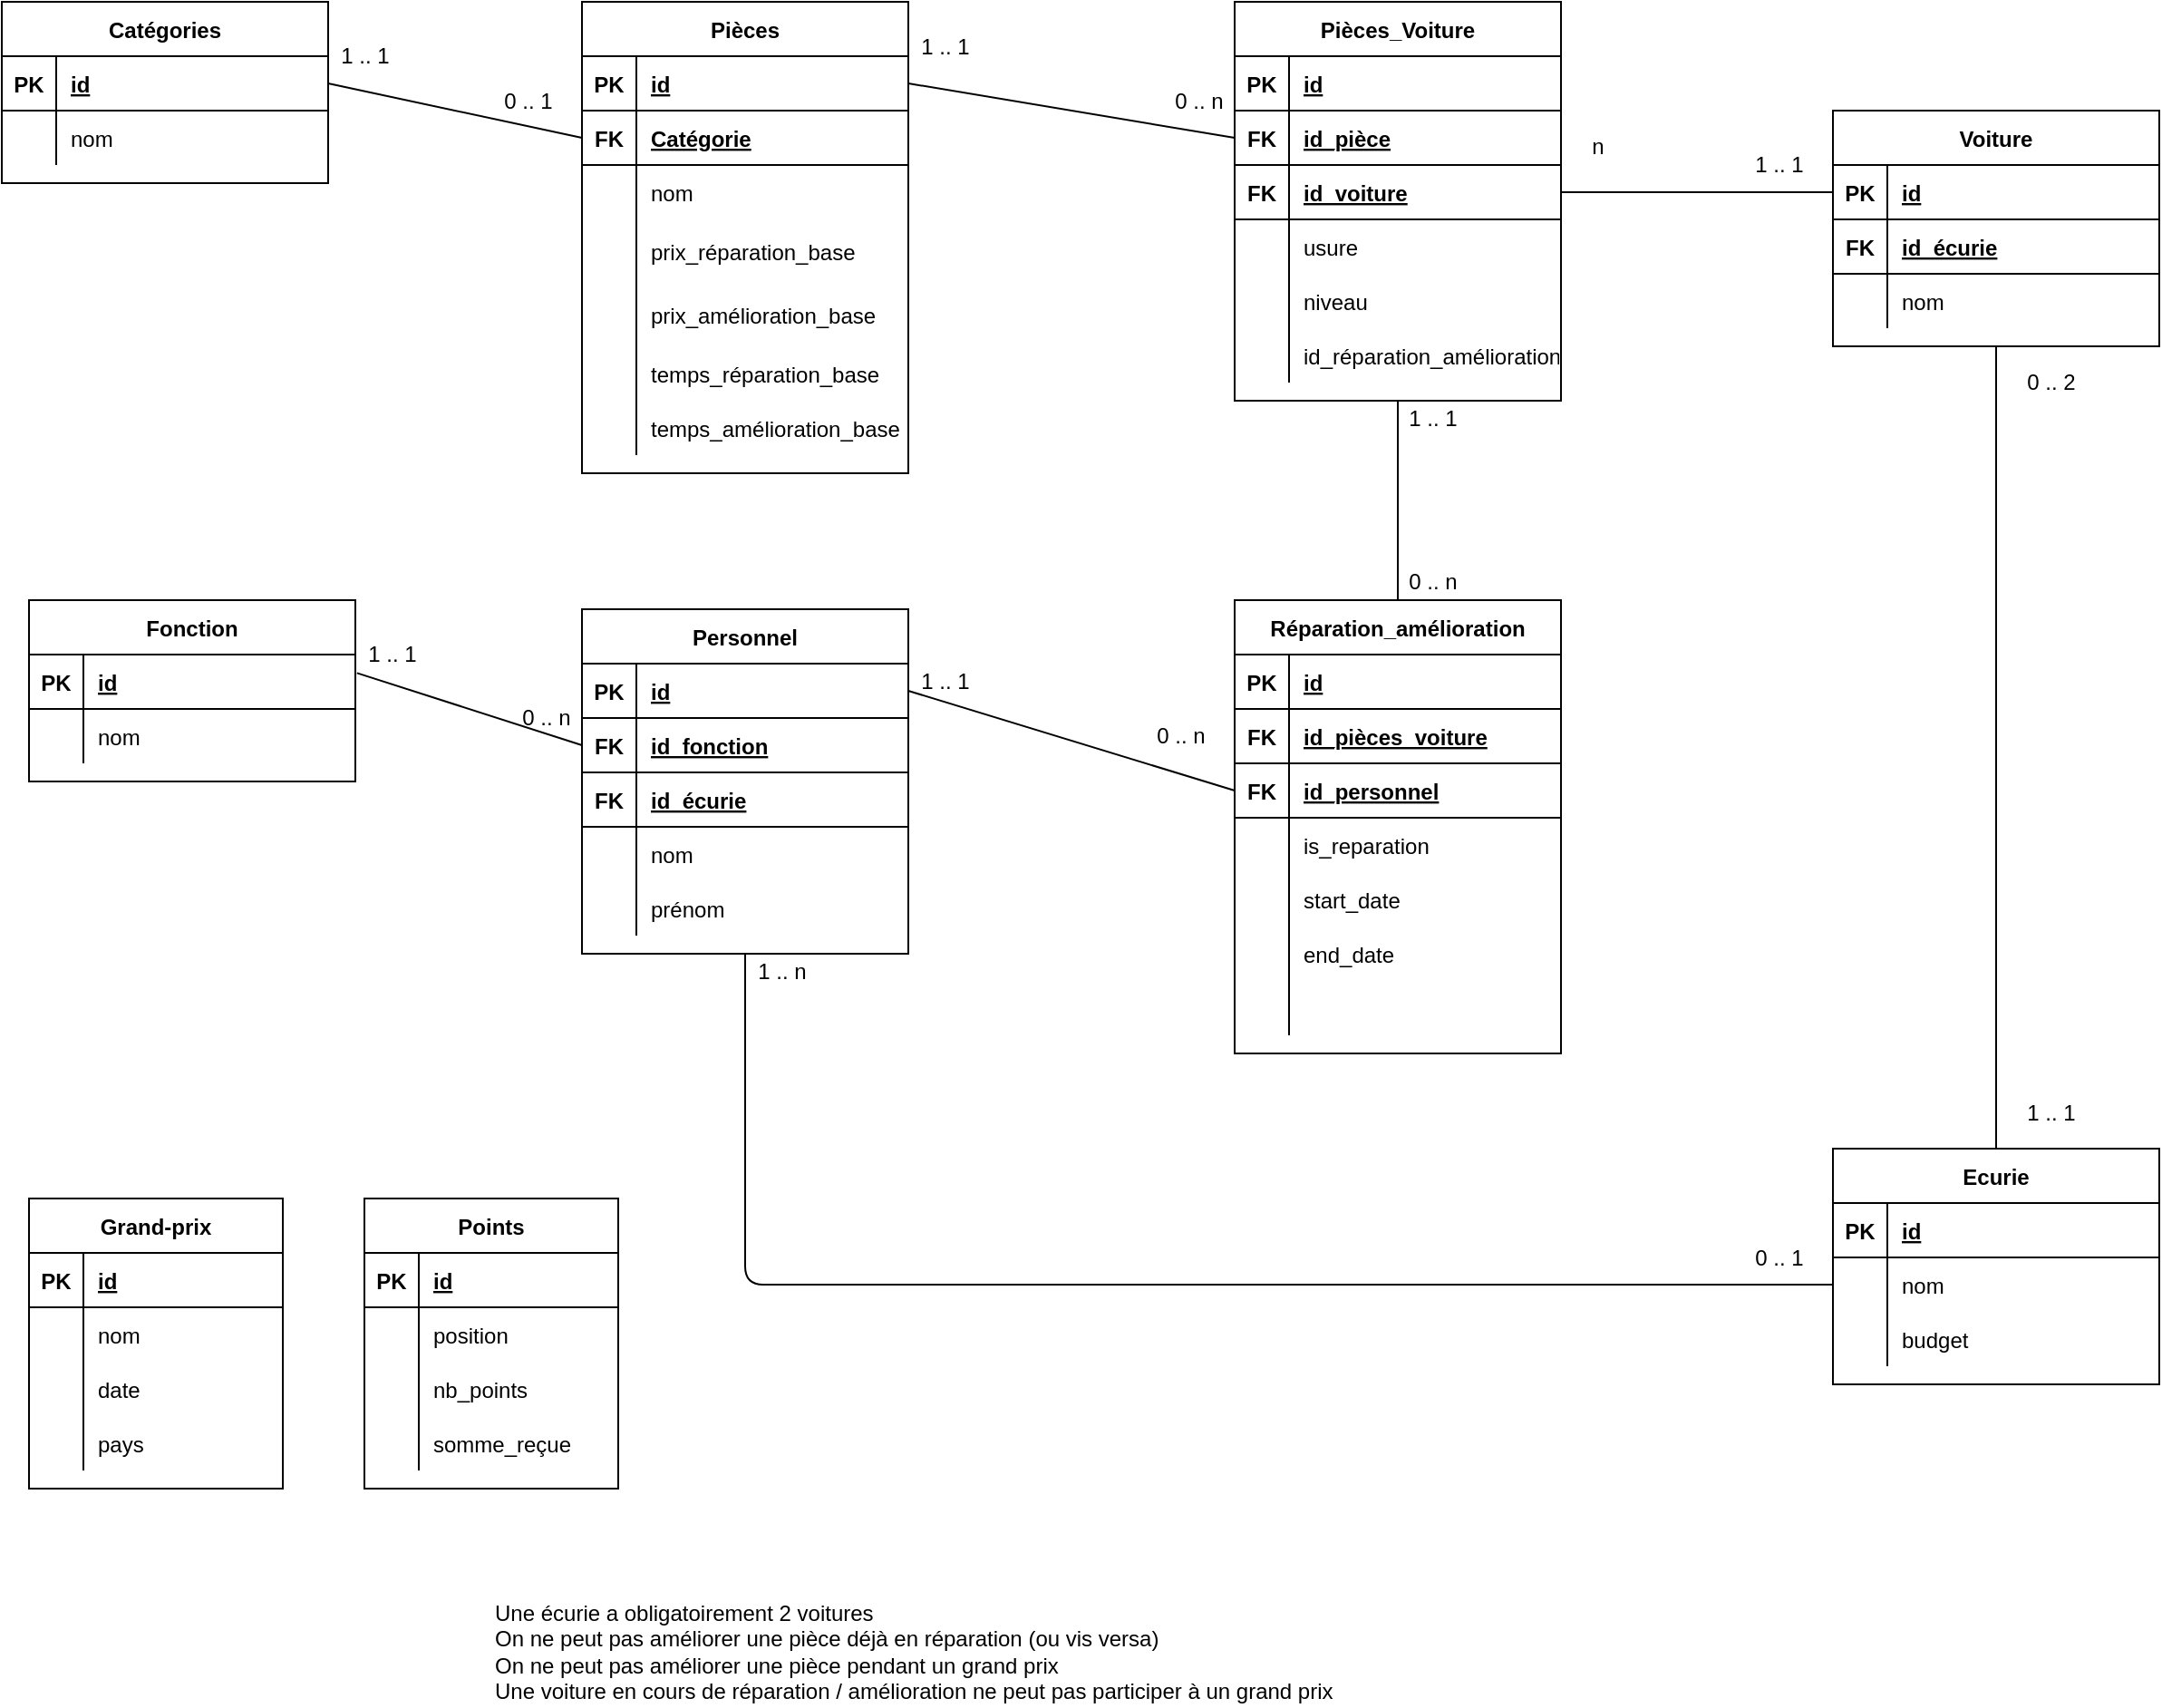 <mxfile version="14.4.4" type="device"><diagram id="1JEIe3_0Vh3TeFYQTjUu" name="Page-1"><mxGraphModel dx="1221" dy="622" grid="1" gridSize="10" guides="1" tooltips="1" connect="1" arrows="1" fold="1" page="1" pageScale="1" pageWidth="827" pageHeight="1169" math="0" shadow="0"><root><mxCell id="0"/><mxCell id="1" parent="0"/><mxCell id="j9h9sBACKTVIUE4pn9ZJ-1" value="Pièces" style="shape=table;startSize=30;container=1;collapsible=1;childLayout=tableLayout;fixedRows=1;rowLines=0;fontStyle=1;align=center;resizeLast=1;" vertex="1" parent="1"><mxGeometry x="340" y="90" width="180" height="260.0" as="geometry"/></mxCell><mxCell id="j9h9sBACKTVIUE4pn9ZJ-2" value="" style="shape=partialRectangle;collapsible=0;dropTarget=0;pointerEvents=0;fillColor=none;top=0;left=0;bottom=1;right=0;points=[[0,0.5],[1,0.5]];portConstraint=eastwest;" vertex="1" parent="j9h9sBACKTVIUE4pn9ZJ-1"><mxGeometry y="30" width="180" height="30" as="geometry"/></mxCell><mxCell id="j9h9sBACKTVIUE4pn9ZJ-3" value="PK" style="shape=partialRectangle;connectable=0;fillColor=none;top=0;left=0;bottom=0;right=0;fontStyle=1;overflow=hidden;" vertex="1" parent="j9h9sBACKTVIUE4pn9ZJ-2"><mxGeometry width="30" height="30" as="geometry"/></mxCell><mxCell id="j9h9sBACKTVIUE4pn9ZJ-4" value="id" style="shape=partialRectangle;connectable=0;fillColor=none;top=0;left=0;bottom=0;right=0;align=left;spacingLeft=6;fontStyle=5;overflow=hidden;" vertex="1" parent="j9h9sBACKTVIUE4pn9ZJ-2"><mxGeometry x="30" width="150" height="30" as="geometry"/></mxCell><mxCell id="j9h9sBACKTVIUE4pn9ZJ-27" style="shape=partialRectangle;collapsible=0;dropTarget=0;pointerEvents=0;fillColor=none;top=0;left=0;bottom=1;right=0;points=[[0,0.5],[1,0.5]];portConstraint=eastwest;" vertex="1" parent="j9h9sBACKTVIUE4pn9ZJ-1"><mxGeometry y="60" width="180" height="30" as="geometry"/></mxCell><mxCell id="j9h9sBACKTVIUE4pn9ZJ-28" value="FK" style="shape=partialRectangle;connectable=0;fillColor=none;top=0;left=0;bottom=0;right=0;fontStyle=1;overflow=hidden;" vertex="1" parent="j9h9sBACKTVIUE4pn9ZJ-27"><mxGeometry width="30" height="30" as="geometry"/></mxCell><mxCell id="j9h9sBACKTVIUE4pn9ZJ-29" value="Catégorie" style="shape=partialRectangle;connectable=0;fillColor=none;top=0;left=0;bottom=0;right=0;align=left;spacingLeft=6;fontStyle=5;overflow=hidden;" vertex="1" parent="j9h9sBACKTVIUE4pn9ZJ-27"><mxGeometry x="30" width="150" height="30" as="geometry"/></mxCell><mxCell id="j9h9sBACKTVIUE4pn9ZJ-5" value="" style="shape=partialRectangle;collapsible=0;dropTarget=0;pointerEvents=0;fillColor=none;top=0;left=0;bottom=0;right=0;points=[[0,0.5],[1,0.5]];portConstraint=eastwest;" vertex="1" parent="j9h9sBACKTVIUE4pn9ZJ-1"><mxGeometry y="90" width="180" height="30" as="geometry"/></mxCell><mxCell id="j9h9sBACKTVIUE4pn9ZJ-6" value="" style="shape=partialRectangle;connectable=0;fillColor=none;top=0;left=0;bottom=0;right=0;editable=1;overflow=hidden;" vertex="1" parent="j9h9sBACKTVIUE4pn9ZJ-5"><mxGeometry width="30" height="30" as="geometry"/></mxCell><mxCell id="j9h9sBACKTVIUE4pn9ZJ-7" value="nom" style="shape=partialRectangle;connectable=0;fillColor=none;top=0;left=0;bottom=0;right=0;align=left;spacingLeft=6;overflow=hidden;" vertex="1" parent="j9h9sBACKTVIUE4pn9ZJ-5"><mxGeometry x="30" width="150" height="30" as="geometry"/></mxCell><mxCell id="j9h9sBACKTVIUE4pn9ZJ-8" value="" style="shape=partialRectangle;collapsible=0;dropTarget=0;pointerEvents=0;fillColor=none;top=0;left=0;bottom=0;right=0;points=[[0,0.5],[1,0.5]];portConstraint=eastwest;" vertex="1" parent="j9h9sBACKTVIUE4pn9ZJ-1"><mxGeometry y="120" width="180" height="35" as="geometry"/></mxCell><mxCell id="j9h9sBACKTVIUE4pn9ZJ-9" value="" style="shape=partialRectangle;connectable=0;fillColor=none;top=0;left=0;bottom=0;right=0;editable=1;overflow=hidden;" vertex="1" parent="j9h9sBACKTVIUE4pn9ZJ-8"><mxGeometry width="30" height="35" as="geometry"/></mxCell><mxCell id="j9h9sBACKTVIUE4pn9ZJ-10" value="prix_réparation_base" style="shape=partialRectangle;connectable=0;fillColor=none;top=0;left=0;bottom=0;right=0;align=left;spacingLeft=6;overflow=hidden;" vertex="1" parent="j9h9sBACKTVIUE4pn9ZJ-8"><mxGeometry x="30" width="150" height="35" as="geometry"/></mxCell><mxCell id="j9h9sBACKTVIUE4pn9ZJ-11" value="" style="shape=partialRectangle;collapsible=0;dropTarget=0;pointerEvents=0;fillColor=none;top=0;left=0;bottom=0;right=0;points=[[0,0.5],[1,0.5]];portConstraint=eastwest;" vertex="1" parent="j9h9sBACKTVIUE4pn9ZJ-1"><mxGeometry y="155" width="180" height="35" as="geometry"/></mxCell><mxCell id="j9h9sBACKTVIUE4pn9ZJ-12" value="" style="shape=partialRectangle;connectable=0;fillColor=none;top=0;left=0;bottom=0;right=0;editable=1;overflow=hidden;" vertex="1" parent="j9h9sBACKTVIUE4pn9ZJ-11"><mxGeometry width="30" height="35" as="geometry"/></mxCell><mxCell id="j9h9sBACKTVIUE4pn9ZJ-13" value="prix_amélioration_base" style="shape=partialRectangle;connectable=0;fillColor=none;top=0;left=0;bottom=0;right=0;align=left;spacingLeft=6;overflow=hidden;" vertex="1" parent="j9h9sBACKTVIUE4pn9ZJ-11"><mxGeometry x="30" width="150" height="35" as="geometry"/></mxCell><mxCell id="j9h9sBACKTVIUE4pn9ZJ-30" style="shape=partialRectangle;collapsible=0;dropTarget=0;pointerEvents=0;fillColor=none;top=0;left=0;bottom=0;right=0;points=[[0,0.5],[1,0.5]];portConstraint=eastwest;" vertex="1" parent="j9h9sBACKTVIUE4pn9ZJ-1"><mxGeometry y="190" width="180" height="30" as="geometry"/></mxCell><mxCell id="j9h9sBACKTVIUE4pn9ZJ-31" style="shape=partialRectangle;connectable=0;fillColor=none;top=0;left=0;bottom=0;right=0;editable=1;overflow=hidden;" vertex="1" parent="j9h9sBACKTVIUE4pn9ZJ-30"><mxGeometry width="30" height="30" as="geometry"/></mxCell><mxCell id="j9h9sBACKTVIUE4pn9ZJ-32" value="temps_réparation_base" style="shape=partialRectangle;connectable=0;fillColor=none;top=0;left=0;bottom=0;right=0;align=left;spacingLeft=6;overflow=hidden;" vertex="1" parent="j9h9sBACKTVIUE4pn9ZJ-30"><mxGeometry x="30" width="150" height="30" as="geometry"/></mxCell><mxCell id="j9h9sBACKTVIUE4pn9ZJ-33" style="shape=partialRectangle;collapsible=0;dropTarget=0;pointerEvents=0;fillColor=none;top=0;left=0;bottom=0;right=0;points=[[0,0.5],[1,0.5]];portConstraint=eastwest;" vertex="1" parent="j9h9sBACKTVIUE4pn9ZJ-1"><mxGeometry y="220" width="180" height="30" as="geometry"/></mxCell><mxCell id="j9h9sBACKTVIUE4pn9ZJ-34" style="shape=partialRectangle;connectable=0;fillColor=none;top=0;left=0;bottom=0;right=0;editable=1;overflow=hidden;" vertex="1" parent="j9h9sBACKTVIUE4pn9ZJ-33"><mxGeometry width="30" height="30" as="geometry"/></mxCell><mxCell id="j9h9sBACKTVIUE4pn9ZJ-35" value="temps_amélioration_base" style="shape=partialRectangle;connectable=0;fillColor=none;top=0;left=0;bottom=0;right=0;align=left;spacingLeft=6;overflow=hidden;" vertex="1" parent="j9h9sBACKTVIUE4pn9ZJ-33"><mxGeometry x="30" width="150" height="30" as="geometry"/></mxCell><mxCell id="j9h9sBACKTVIUE4pn9ZJ-14" value="Catégories" style="shape=table;startSize=30;container=1;collapsible=1;childLayout=tableLayout;fixedRows=1;rowLines=0;fontStyle=1;align=center;resizeLast=1;" vertex="1" parent="1"><mxGeometry x="20" y="90" width="180" height="100" as="geometry"/></mxCell><mxCell id="j9h9sBACKTVIUE4pn9ZJ-15" value="" style="shape=partialRectangle;collapsible=0;dropTarget=0;pointerEvents=0;fillColor=none;top=0;left=0;bottom=1;right=0;points=[[0,0.5],[1,0.5]];portConstraint=eastwest;" vertex="1" parent="j9h9sBACKTVIUE4pn9ZJ-14"><mxGeometry y="30" width="180" height="30" as="geometry"/></mxCell><mxCell id="j9h9sBACKTVIUE4pn9ZJ-16" value="PK" style="shape=partialRectangle;connectable=0;fillColor=none;top=0;left=0;bottom=0;right=0;fontStyle=1;overflow=hidden;" vertex="1" parent="j9h9sBACKTVIUE4pn9ZJ-15"><mxGeometry width="30" height="30" as="geometry"/></mxCell><mxCell id="j9h9sBACKTVIUE4pn9ZJ-17" value="id" style="shape=partialRectangle;connectable=0;fillColor=none;top=0;left=0;bottom=0;right=0;align=left;spacingLeft=6;fontStyle=5;overflow=hidden;" vertex="1" parent="j9h9sBACKTVIUE4pn9ZJ-15"><mxGeometry x="30" width="150" height="30" as="geometry"/></mxCell><mxCell id="j9h9sBACKTVIUE4pn9ZJ-18" value="" style="shape=partialRectangle;collapsible=0;dropTarget=0;pointerEvents=0;fillColor=none;top=0;left=0;bottom=0;right=0;points=[[0,0.5],[1,0.5]];portConstraint=eastwest;" vertex="1" parent="j9h9sBACKTVIUE4pn9ZJ-14"><mxGeometry y="60" width="180" height="30" as="geometry"/></mxCell><mxCell id="j9h9sBACKTVIUE4pn9ZJ-19" value="" style="shape=partialRectangle;connectable=0;fillColor=none;top=0;left=0;bottom=0;right=0;editable=1;overflow=hidden;" vertex="1" parent="j9h9sBACKTVIUE4pn9ZJ-18"><mxGeometry width="30" height="30" as="geometry"/></mxCell><mxCell id="j9h9sBACKTVIUE4pn9ZJ-20" value="nom" style="shape=partialRectangle;connectable=0;fillColor=none;top=0;left=0;bottom=0;right=0;align=left;spacingLeft=6;overflow=hidden;" vertex="1" parent="j9h9sBACKTVIUE4pn9ZJ-18"><mxGeometry x="30" width="150" height="30" as="geometry"/></mxCell><mxCell id="j9h9sBACKTVIUE4pn9ZJ-36" value="" style="endArrow=none;html=1;exitX=1;exitY=0.5;exitDx=0;exitDy=0;entryX=0;entryY=0.5;entryDx=0;entryDy=0;" edge="1" parent="1" source="j9h9sBACKTVIUE4pn9ZJ-15" target="j9h9sBACKTVIUE4pn9ZJ-27"><mxGeometry width="50" height="50" relative="1" as="geometry"><mxPoint x="290" y="160" as="sourcePoint"/><mxPoint x="340" y="110" as="targetPoint"/></mxGeometry></mxCell><mxCell id="j9h9sBACKTVIUE4pn9ZJ-37" value="0 .. 1" style="text;html=1;align=center;verticalAlign=middle;resizable=0;points=[];autosize=1;" vertex="1" parent="1"><mxGeometry x="290" y="135" width="40" height="20" as="geometry"/></mxCell><mxCell id="j9h9sBACKTVIUE4pn9ZJ-38" value="1 .. 1" style="text;html=1;align=center;verticalAlign=middle;resizable=0;points=[];autosize=1;" vertex="1" parent="1"><mxGeometry x="200" y="110" width="40" height="20" as="geometry"/></mxCell><mxCell id="j9h9sBACKTVIUE4pn9ZJ-71" value="" style="endArrow=none;html=1;exitX=1;exitY=0.5;exitDx=0;exitDy=0;entryX=0;entryY=0.5;entryDx=0;entryDy=0;" edge="1" parent="1" source="j9h9sBACKTVIUE4pn9ZJ-2" target="j9h9sBACKTVIUE4pn9ZJ-144"><mxGeometry width="50" height="50" relative="1" as="geometry"><mxPoint x="640" y="205" as="sourcePoint"/><mxPoint x="770" y="135" as="targetPoint"/></mxGeometry></mxCell><mxCell id="j9h9sBACKTVIUE4pn9ZJ-72" value="0 .. n" style="text;html=1;align=center;verticalAlign=middle;resizable=0;points=[];autosize=1;" vertex="1" parent="1"><mxGeometry x="660" y="135" width="40" height="20" as="geometry"/></mxCell><mxCell id="j9h9sBACKTVIUE4pn9ZJ-73" value="1 .. 1" style="text;html=1;align=center;verticalAlign=middle;resizable=0;points=[];autosize=1;" vertex="1" parent="1"><mxGeometry x="520" y="105" width="40" height="20" as="geometry"/></mxCell><mxCell id="j9h9sBACKTVIUE4pn9ZJ-74" value="Voiture" style="shape=table;startSize=30;container=1;collapsible=1;childLayout=tableLayout;fixedRows=1;rowLines=0;fontStyle=1;align=center;resizeLast=1;" vertex="1" parent="1"><mxGeometry x="1030" y="150" width="180" height="130" as="geometry"/></mxCell><mxCell id="j9h9sBACKTVIUE4pn9ZJ-75" value="" style="shape=partialRectangle;collapsible=0;dropTarget=0;pointerEvents=0;fillColor=none;top=0;left=0;bottom=1;right=0;points=[[0,0.5],[1,0.5]];portConstraint=eastwest;" vertex="1" parent="j9h9sBACKTVIUE4pn9ZJ-74"><mxGeometry y="30" width="180" height="30" as="geometry"/></mxCell><mxCell id="j9h9sBACKTVIUE4pn9ZJ-76" value="PK" style="shape=partialRectangle;connectable=0;fillColor=none;top=0;left=0;bottom=0;right=0;fontStyle=1;overflow=hidden;" vertex="1" parent="j9h9sBACKTVIUE4pn9ZJ-75"><mxGeometry width="30" height="30" as="geometry"/></mxCell><mxCell id="j9h9sBACKTVIUE4pn9ZJ-77" value="id" style="shape=partialRectangle;connectable=0;fillColor=none;top=0;left=0;bottom=0;right=0;align=left;spacingLeft=6;fontStyle=5;overflow=hidden;" vertex="1" parent="j9h9sBACKTVIUE4pn9ZJ-75"><mxGeometry x="30" width="150" height="30" as="geometry"/></mxCell><mxCell id="j9h9sBACKTVIUE4pn9ZJ-93" style="shape=partialRectangle;collapsible=0;dropTarget=0;pointerEvents=0;fillColor=none;top=0;left=0;bottom=1;right=0;points=[[0,0.5],[1,0.5]];portConstraint=eastwest;" vertex="1" parent="j9h9sBACKTVIUE4pn9ZJ-74"><mxGeometry y="60" width="180" height="30" as="geometry"/></mxCell><mxCell id="j9h9sBACKTVIUE4pn9ZJ-94" value="FK" style="shape=partialRectangle;connectable=0;fillColor=none;top=0;left=0;bottom=0;right=0;fontStyle=1;overflow=hidden;" vertex="1" parent="j9h9sBACKTVIUE4pn9ZJ-93"><mxGeometry width="30" height="30" as="geometry"/></mxCell><mxCell id="j9h9sBACKTVIUE4pn9ZJ-95" value="id_écurie" style="shape=partialRectangle;connectable=0;fillColor=none;top=0;left=0;bottom=0;right=0;align=left;spacingLeft=6;fontStyle=5;overflow=hidden;" vertex="1" parent="j9h9sBACKTVIUE4pn9ZJ-93"><mxGeometry x="30" width="150" height="30" as="geometry"/></mxCell><mxCell id="j9h9sBACKTVIUE4pn9ZJ-78" value="" style="shape=partialRectangle;collapsible=0;dropTarget=0;pointerEvents=0;fillColor=none;top=0;left=0;bottom=0;right=0;points=[[0,0.5],[1,0.5]];portConstraint=eastwest;" vertex="1" parent="j9h9sBACKTVIUE4pn9ZJ-74"><mxGeometry y="90" width="180" height="30" as="geometry"/></mxCell><mxCell id="j9h9sBACKTVIUE4pn9ZJ-79" value="" style="shape=partialRectangle;connectable=0;fillColor=none;top=0;left=0;bottom=0;right=0;editable=1;overflow=hidden;" vertex="1" parent="j9h9sBACKTVIUE4pn9ZJ-78"><mxGeometry width="30" height="30" as="geometry"/></mxCell><mxCell id="j9h9sBACKTVIUE4pn9ZJ-80" value="nom" style="shape=partialRectangle;connectable=0;fillColor=none;top=0;left=0;bottom=0;right=0;align=left;spacingLeft=6;overflow=hidden;" vertex="1" parent="j9h9sBACKTVIUE4pn9ZJ-78"><mxGeometry x="30" width="150" height="30" as="geometry"/></mxCell><mxCell id="j9h9sBACKTVIUE4pn9ZJ-96" value="" style="endArrow=none;html=1;exitX=1;exitY=0.5;exitDx=0;exitDy=0;entryX=0;entryY=0.5;entryDx=0;entryDy=0;" edge="1" parent="1" source="j9h9sBACKTVIUE4pn9ZJ-141" target="j9h9sBACKTVIUE4pn9ZJ-75"><mxGeometry width="50" height="50" relative="1" as="geometry"><mxPoint x="900" y="170" as="sourcePoint"/><mxPoint x="1020" y="150" as="targetPoint"/></mxGeometry></mxCell><mxCell id="j9h9sBACKTVIUE4pn9ZJ-97" value="n" style="text;html=1;align=center;verticalAlign=middle;resizable=0;points=[];autosize=1;" vertex="1" parent="1"><mxGeometry x="890" y="160" width="20" height="20" as="geometry"/></mxCell><mxCell id="j9h9sBACKTVIUE4pn9ZJ-98" value="1 .. 1" style="text;html=1;align=center;verticalAlign=middle;resizable=0;points=[];autosize=1;" vertex="1" parent="1"><mxGeometry x="980" y="170" width="40" height="20" as="geometry"/></mxCell><mxCell id="j9h9sBACKTVIUE4pn9ZJ-99" value="Réparation_amélioration" style="shape=table;startSize=30;container=1;collapsible=1;childLayout=tableLayout;fixedRows=1;rowLines=0;fontStyle=1;align=center;resizeLast=1;" vertex="1" parent="1"><mxGeometry x="700" y="420" width="180" height="250" as="geometry"/></mxCell><mxCell id="j9h9sBACKTVIUE4pn9ZJ-100" value="" style="shape=partialRectangle;collapsible=0;dropTarget=0;pointerEvents=0;fillColor=none;top=0;left=0;bottom=1;right=0;points=[[0,0.5],[1,0.5]];portConstraint=eastwest;" vertex="1" parent="j9h9sBACKTVIUE4pn9ZJ-99"><mxGeometry y="30" width="180" height="30" as="geometry"/></mxCell><mxCell id="j9h9sBACKTVIUE4pn9ZJ-101" value="PK" style="shape=partialRectangle;connectable=0;fillColor=none;top=0;left=0;bottom=0;right=0;fontStyle=1;overflow=hidden;" vertex="1" parent="j9h9sBACKTVIUE4pn9ZJ-100"><mxGeometry width="30" height="30" as="geometry"/></mxCell><mxCell id="j9h9sBACKTVIUE4pn9ZJ-102" value="id" style="shape=partialRectangle;connectable=0;fillColor=none;top=0;left=0;bottom=0;right=0;align=left;spacingLeft=6;fontStyle=5;overflow=hidden;" vertex="1" parent="j9h9sBACKTVIUE4pn9ZJ-100"><mxGeometry x="30" width="150" height="30" as="geometry"/></mxCell><mxCell id="j9h9sBACKTVIUE4pn9ZJ-121" style="shape=partialRectangle;collapsible=0;dropTarget=0;pointerEvents=0;fillColor=none;top=0;left=0;bottom=1;right=0;points=[[0,0.5],[1,0.5]];portConstraint=eastwest;" vertex="1" parent="j9h9sBACKTVIUE4pn9ZJ-99"><mxGeometry y="60" width="180" height="30" as="geometry"/></mxCell><mxCell id="j9h9sBACKTVIUE4pn9ZJ-122" value="FK" style="shape=partialRectangle;connectable=0;fillColor=none;top=0;left=0;bottom=0;right=0;fontStyle=1;overflow=hidden;" vertex="1" parent="j9h9sBACKTVIUE4pn9ZJ-121"><mxGeometry width="30" height="30" as="geometry"/></mxCell><mxCell id="j9h9sBACKTVIUE4pn9ZJ-123" value="id_pièces_voiture" style="shape=partialRectangle;connectable=0;fillColor=none;top=0;left=0;bottom=0;right=0;align=left;spacingLeft=6;fontStyle=5;overflow=hidden;" vertex="1" parent="j9h9sBACKTVIUE4pn9ZJ-121"><mxGeometry x="30" width="150" height="30" as="geometry"/></mxCell><mxCell id="j9h9sBACKTVIUE4pn9ZJ-118" style="shape=partialRectangle;collapsible=0;dropTarget=0;pointerEvents=0;fillColor=none;top=0;left=0;bottom=1;right=0;points=[[0,0.5],[1,0.5]];portConstraint=eastwest;" vertex="1" parent="j9h9sBACKTVIUE4pn9ZJ-99"><mxGeometry y="90" width="180" height="30" as="geometry"/></mxCell><mxCell id="j9h9sBACKTVIUE4pn9ZJ-119" value="FK" style="shape=partialRectangle;connectable=0;fillColor=none;top=0;left=0;bottom=0;right=0;fontStyle=1;overflow=hidden;" vertex="1" parent="j9h9sBACKTVIUE4pn9ZJ-118"><mxGeometry width="30" height="30" as="geometry"/></mxCell><mxCell id="j9h9sBACKTVIUE4pn9ZJ-120" value="id_personnel" style="shape=partialRectangle;connectable=0;fillColor=none;top=0;left=0;bottom=0;right=0;align=left;spacingLeft=6;fontStyle=5;overflow=hidden;" vertex="1" parent="j9h9sBACKTVIUE4pn9ZJ-118"><mxGeometry x="30" width="150" height="30" as="geometry"/></mxCell><mxCell id="j9h9sBACKTVIUE4pn9ZJ-103" value="" style="shape=partialRectangle;collapsible=0;dropTarget=0;pointerEvents=0;fillColor=none;top=0;left=0;bottom=0;right=0;points=[[0,0.5],[1,0.5]];portConstraint=eastwest;" vertex="1" parent="j9h9sBACKTVIUE4pn9ZJ-99"><mxGeometry y="120" width="180" height="30" as="geometry"/></mxCell><mxCell id="j9h9sBACKTVIUE4pn9ZJ-104" value="" style="shape=partialRectangle;connectable=0;fillColor=none;top=0;left=0;bottom=0;right=0;editable=1;overflow=hidden;" vertex="1" parent="j9h9sBACKTVIUE4pn9ZJ-103"><mxGeometry width="30" height="30" as="geometry"/></mxCell><mxCell id="j9h9sBACKTVIUE4pn9ZJ-105" value="is_reparation" style="shape=partialRectangle;connectable=0;fillColor=none;top=0;left=0;bottom=0;right=0;align=left;spacingLeft=6;overflow=hidden;" vertex="1" parent="j9h9sBACKTVIUE4pn9ZJ-103"><mxGeometry x="30" width="150" height="30" as="geometry"/></mxCell><mxCell id="j9h9sBACKTVIUE4pn9ZJ-106" value="" style="shape=partialRectangle;collapsible=0;dropTarget=0;pointerEvents=0;fillColor=none;top=0;left=0;bottom=0;right=0;points=[[0,0.5],[1,0.5]];portConstraint=eastwest;" vertex="1" parent="j9h9sBACKTVIUE4pn9ZJ-99"><mxGeometry y="150" width="180" height="30" as="geometry"/></mxCell><mxCell id="j9h9sBACKTVIUE4pn9ZJ-107" value="" style="shape=partialRectangle;connectable=0;fillColor=none;top=0;left=0;bottom=0;right=0;editable=1;overflow=hidden;" vertex="1" parent="j9h9sBACKTVIUE4pn9ZJ-106"><mxGeometry width="30" height="30" as="geometry"/></mxCell><mxCell id="j9h9sBACKTVIUE4pn9ZJ-108" value="start_date" style="shape=partialRectangle;connectable=0;fillColor=none;top=0;left=0;bottom=0;right=0;align=left;spacingLeft=6;overflow=hidden;" vertex="1" parent="j9h9sBACKTVIUE4pn9ZJ-106"><mxGeometry x="30" width="150" height="30" as="geometry"/></mxCell><mxCell id="j9h9sBACKTVIUE4pn9ZJ-109" value="" style="shape=partialRectangle;collapsible=0;dropTarget=0;pointerEvents=0;fillColor=none;top=0;left=0;bottom=0;right=0;points=[[0,0.5],[1,0.5]];portConstraint=eastwest;" vertex="1" parent="j9h9sBACKTVIUE4pn9ZJ-99"><mxGeometry y="180" width="180" height="30" as="geometry"/></mxCell><mxCell id="j9h9sBACKTVIUE4pn9ZJ-110" value="" style="shape=partialRectangle;connectable=0;fillColor=none;top=0;left=0;bottom=0;right=0;editable=1;overflow=hidden;" vertex="1" parent="j9h9sBACKTVIUE4pn9ZJ-109"><mxGeometry width="30" height="30" as="geometry"/></mxCell><mxCell id="j9h9sBACKTVIUE4pn9ZJ-111" value="end_date" style="shape=partialRectangle;connectable=0;fillColor=none;top=0;left=0;bottom=0;right=0;align=left;spacingLeft=6;overflow=hidden;" vertex="1" parent="j9h9sBACKTVIUE4pn9ZJ-109"><mxGeometry x="30" width="150" height="30" as="geometry"/></mxCell><mxCell id="j9h9sBACKTVIUE4pn9ZJ-112" style="shape=partialRectangle;collapsible=0;dropTarget=0;pointerEvents=0;fillColor=none;top=0;left=0;bottom=0;right=0;points=[[0,0.5],[1,0.5]];portConstraint=eastwest;" vertex="1" parent="j9h9sBACKTVIUE4pn9ZJ-99"><mxGeometry y="210" width="180" height="30" as="geometry"/></mxCell><mxCell id="j9h9sBACKTVIUE4pn9ZJ-113" style="shape=partialRectangle;connectable=0;fillColor=none;top=0;left=0;bottom=0;right=0;editable=1;overflow=hidden;" vertex="1" parent="j9h9sBACKTVIUE4pn9ZJ-112"><mxGeometry width="30" height="30" as="geometry"/></mxCell><mxCell id="j9h9sBACKTVIUE4pn9ZJ-114" style="shape=partialRectangle;connectable=0;fillColor=none;top=0;left=0;bottom=0;right=0;align=left;spacingLeft=6;overflow=hidden;" vertex="1" parent="j9h9sBACKTVIUE4pn9ZJ-112"><mxGeometry x="30" width="150" height="30" as="geometry"/></mxCell><mxCell id="j9h9sBACKTVIUE4pn9ZJ-127" value="" style="endArrow=none;html=1;exitX=0.5;exitY=0;exitDx=0;exitDy=0;entryX=0.5;entryY=1;entryDx=0;entryDy=0;" edge="1" parent="1" source="j9h9sBACKTVIUE4pn9ZJ-99" target="j9h9sBACKTVIUE4pn9ZJ-128"><mxGeometry width="50" height="50" relative="1" as="geometry"><mxPoint x="619" y="540" as="sourcePoint"/><mxPoint x="549" y="360" as="targetPoint"/></mxGeometry></mxCell><mxCell id="j9h9sBACKTVIUE4pn9ZJ-128" value="Pièces_Voiture" style="shape=table;startSize=30;container=1;collapsible=1;childLayout=tableLayout;fixedRows=1;rowLines=0;fontStyle=1;align=center;resizeLast=1;" vertex="1" parent="1"><mxGeometry x="700" y="90" width="180" height="220" as="geometry"/></mxCell><mxCell id="j9h9sBACKTVIUE4pn9ZJ-129" value="" style="shape=partialRectangle;collapsible=0;dropTarget=0;pointerEvents=0;fillColor=none;top=0;left=0;bottom=1;right=0;points=[[0,0.5],[1,0.5]];portConstraint=eastwest;" vertex="1" parent="j9h9sBACKTVIUE4pn9ZJ-128"><mxGeometry y="30" width="180" height="30" as="geometry"/></mxCell><mxCell id="j9h9sBACKTVIUE4pn9ZJ-130" value="PK" style="shape=partialRectangle;connectable=0;fillColor=none;top=0;left=0;bottom=0;right=0;fontStyle=1;overflow=hidden;" vertex="1" parent="j9h9sBACKTVIUE4pn9ZJ-129"><mxGeometry width="30" height="30" as="geometry"/></mxCell><mxCell id="j9h9sBACKTVIUE4pn9ZJ-131" value="id" style="shape=partialRectangle;connectable=0;fillColor=none;top=0;left=0;bottom=0;right=0;align=left;spacingLeft=6;fontStyle=5;overflow=hidden;" vertex="1" parent="j9h9sBACKTVIUE4pn9ZJ-129"><mxGeometry x="30" width="150" height="30" as="geometry"/></mxCell><mxCell id="j9h9sBACKTVIUE4pn9ZJ-144" style="shape=partialRectangle;collapsible=0;dropTarget=0;pointerEvents=0;fillColor=none;top=0;left=0;bottom=1;right=0;points=[[0,0.5],[1,0.5]];portConstraint=eastwest;" vertex="1" parent="j9h9sBACKTVIUE4pn9ZJ-128"><mxGeometry y="60" width="180" height="30" as="geometry"/></mxCell><mxCell id="j9h9sBACKTVIUE4pn9ZJ-145" value="FK" style="shape=partialRectangle;connectable=0;fillColor=none;top=0;left=0;bottom=0;right=0;fontStyle=1;overflow=hidden;" vertex="1" parent="j9h9sBACKTVIUE4pn9ZJ-144"><mxGeometry width="30" height="30" as="geometry"/></mxCell><mxCell id="j9h9sBACKTVIUE4pn9ZJ-146" value="id_pièce" style="shape=partialRectangle;connectable=0;fillColor=none;top=0;left=0;bottom=0;right=0;align=left;spacingLeft=6;fontStyle=5;overflow=hidden;" vertex="1" parent="j9h9sBACKTVIUE4pn9ZJ-144"><mxGeometry x="30" width="150" height="30" as="geometry"/></mxCell><mxCell id="j9h9sBACKTVIUE4pn9ZJ-141" style="shape=partialRectangle;collapsible=0;dropTarget=0;pointerEvents=0;fillColor=none;top=0;left=0;bottom=1;right=0;points=[[0,0.5],[1,0.5]];portConstraint=eastwest;" vertex="1" parent="j9h9sBACKTVIUE4pn9ZJ-128"><mxGeometry y="90" width="180" height="30" as="geometry"/></mxCell><mxCell id="j9h9sBACKTVIUE4pn9ZJ-142" value="FK" style="shape=partialRectangle;connectable=0;fillColor=none;top=0;left=0;bottom=0;right=0;fontStyle=1;overflow=hidden;" vertex="1" parent="j9h9sBACKTVIUE4pn9ZJ-141"><mxGeometry width="30" height="30" as="geometry"/></mxCell><mxCell id="j9h9sBACKTVIUE4pn9ZJ-143" value="id_voiture" style="shape=partialRectangle;connectable=0;fillColor=none;top=0;left=0;bottom=0;right=0;align=left;spacingLeft=6;fontStyle=5;overflow=hidden;" vertex="1" parent="j9h9sBACKTVIUE4pn9ZJ-141"><mxGeometry x="30" width="150" height="30" as="geometry"/></mxCell><mxCell id="j9h9sBACKTVIUE4pn9ZJ-132" value="" style="shape=partialRectangle;collapsible=0;dropTarget=0;pointerEvents=0;fillColor=none;top=0;left=0;bottom=0;right=0;points=[[0,0.5],[1,0.5]];portConstraint=eastwest;" vertex="1" parent="j9h9sBACKTVIUE4pn9ZJ-128"><mxGeometry y="120" width="180" height="30" as="geometry"/></mxCell><mxCell id="j9h9sBACKTVIUE4pn9ZJ-133" value="" style="shape=partialRectangle;connectable=0;fillColor=none;top=0;left=0;bottom=0;right=0;editable=1;overflow=hidden;" vertex="1" parent="j9h9sBACKTVIUE4pn9ZJ-132"><mxGeometry width="30" height="30" as="geometry"/></mxCell><mxCell id="j9h9sBACKTVIUE4pn9ZJ-134" value="usure" style="shape=partialRectangle;connectable=0;fillColor=none;top=0;left=0;bottom=0;right=0;align=left;spacingLeft=6;overflow=hidden;" vertex="1" parent="j9h9sBACKTVIUE4pn9ZJ-132"><mxGeometry x="30" width="150" height="30" as="geometry"/></mxCell><mxCell id="j9h9sBACKTVIUE4pn9ZJ-135" value="" style="shape=partialRectangle;collapsible=0;dropTarget=0;pointerEvents=0;fillColor=none;top=0;left=0;bottom=0;right=0;points=[[0,0.5],[1,0.5]];portConstraint=eastwest;" vertex="1" parent="j9h9sBACKTVIUE4pn9ZJ-128"><mxGeometry y="150" width="180" height="30" as="geometry"/></mxCell><mxCell id="j9h9sBACKTVIUE4pn9ZJ-136" value="" style="shape=partialRectangle;connectable=0;fillColor=none;top=0;left=0;bottom=0;right=0;editable=1;overflow=hidden;" vertex="1" parent="j9h9sBACKTVIUE4pn9ZJ-135"><mxGeometry width="30" height="30" as="geometry"/></mxCell><mxCell id="j9h9sBACKTVIUE4pn9ZJ-137" value="niveau" style="shape=partialRectangle;connectable=0;fillColor=none;top=0;left=0;bottom=0;right=0;align=left;spacingLeft=6;overflow=hidden;" vertex="1" parent="j9h9sBACKTVIUE4pn9ZJ-135"><mxGeometry x="30" width="150" height="30" as="geometry"/></mxCell><mxCell id="j9h9sBACKTVIUE4pn9ZJ-138" value="" style="shape=partialRectangle;collapsible=0;dropTarget=0;pointerEvents=0;fillColor=none;top=0;left=0;bottom=0;right=0;points=[[0,0.5],[1,0.5]];portConstraint=eastwest;" vertex="1" parent="j9h9sBACKTVIUE4pn9ZJ-128"><mxGeometry y="180" width="180" height="30" as="geometry"/></mxCell><mxCell id="j9h9sBACKTVIUE4pn9ZJ-139" value="" style="shape=partialRectangle;connectable=0;fillColor=none;top=0;left=0;bottom=0;right=0;editable=1;overflow=hidden;" vertex="1" parent="j9h9sBACKTVIUE4pn9ZJ-138"><mxGeometry width="30" height="30" as="geometry"/></mxCell><mxCell id="j9h9sBACKTVIUE4pn9ZJ-140" value="id_réparation_amélioration" style="shape=partialRectangle;connectable=0;fillColor=none;top=0;left=0;bottom=0;right=0;align=left;spacingLeft=6;overflow=hidden;" vertex="1" parent="j9h9sBACKTVIUE4pn9ZJ-138"><mxGeometry x="30" width="150" height="30" as="geometry"/></mxCell><mxCell id="j9h9sBACKTVIUE4pn9ZJ-147" value="1 .. 1" style="text;html=1;align=center;verticalAlign=middle;resizable=0;points=[];autosize=1;" vertex="1" parent="1"><mxGeometry x="789" y="310" width="40" height="20" as="geometry"/></mxCell><mxCell id="j9h9sBACKTVIUE4pn9ZJ-148" value="0 .. n" style="text;html=1;align=center;verticalAlign=middle;resizable=0;points=[];autosize=1;" vertex="1" parent="1"><mxGeometry x="789" y="400" width="40" height="20" as="geometry"/></mxCell><mxCell id="j9h9sBACKTVIUE4pn9ZJ-149" value="Personnel" style="shape=table;startSize=30;container=1;collapsible=1;childLayout=tableLayout;fixedRows=1;rowLines=0;fontStyle=1;align=center;resizeLast=1;" vertex="1" parent="1"><mxGeometry x="340" y="425" width="180" height="190" as="geometry"/></mxCell><mxCell id="j9h9sBACKTVIUE4pn9ZJ-150" value="" style="shape=partialRectangle;collapsible=0;dropTarget=0;pointerEvents=0;fillColor=none;top=0;left=0;bottom=1;right=0;points=[[0,0.5],[1,0.5]];portConstraint=eastwest;" vertex="1" parent="j9h9sBACKTVIUE4pn9ZJ-149"><mxGeometry y="30" width="180" height="30" as="geometry"/></mxCell><mxCell id="j9h9sBACKTVIUE4pn9ZJ-151" value="PK" style="shape=partialRectangle;connectable=0;fillColor=none;top=0;left=0;bottom=0;right=0;fontStyle=1;overflow=hidden;" vertex="1" parent="j9h9sBACKTVIUE4pn9ZJ-150"><mxGeometry width="30" height="30" as="geometry"/></mxCell><mxCell id="j9h9sBACKTVIUE4pn9ZJ-152" value="id" style="shape=partialRectangle;connectable=0;fillColor=none;top=0;left=0;bottom=0;right=0;align=left;spacingLeft=6;fontStyle=5;overflow=hidden;" vertex="1" parent="j9h9sBACKTVIUE4pn9ZJ-150"><mxGeometry x="30" width="150" height="30" as="geometry"/></mxCell><mxCell id="j9h9sBACKTVIUE4pn9ZJ-162" style="shape=partialRectangle;collapsible=0;dropTarget=0;pointerEvents=0;fillColor=none;top=0;left=0;bottom=1;right=0;points=[[0,0.5],[1,0.5]];portConstraint=eastwest;" vertex="1" parent="j9h9sBACKTVIUE4pn9ZJ-149"><mxGeometry y="60" width="180" height="30" as="geometry"/></mxCell><mxCell id="j9h9sBACKTVIUE4pn9ZJ-163" value="FK" style="shape=partialRectangle;connectable=0;fillColor=none;top=0;left=0;bottom=0;right=0;fontStyle=1;overflow=hidden;" vertex="1" parent="j9h9sBACKTVIUE4pn9ZJ-162"><mxGeometry width="30" height="30" as="geometry"/></mxCell><mxCell id="j9h9sBACKTVIUE4pn9ZJ-164" value="id_fonction" style="shape=partialRectangle;connectable=0;fillColor=none;top=0;left=0;bottom=0;right=0;align=left;spacingLeft=6;fontStyle=5;overflow=hidden;" vertex="1" parent="j9h9sBACKTVIUE4pn9ZJ-162"><mxGeometry x="30" width="150" height="30" as="geometry"/></mxCell><mxCell id="j9h9sBACKTVIUE4pn9ZJ-165" style="shape=partialRectangle;collapsible=0;dropTarget=0;pointerEvents=0;fillColor=none;top=0;left=0;bottom=1;right=0;points=[[0,0.5],[1,0.5]];portConstraint=eastwest;" vertex="1" parent="j9h9sBACKTVIUE4pn9ZJ-149"><mxGeometry y="90" width="180" height="30" as="geometry"/></mxCell><mxCell id="j9h9sBACKTVIUE4pn9ZJ-166" value="FK" style="shape=partialRectangle;connectable=0;fillColor=none;top=0;left=0;bottom=0;right=0;fontStyle=1;overflow=hidden;" vertex="1" parent="j9h9sBACKTVIUE4pn9ZJ-165"><mxGeometry width="30" height="30" as="geometry"/></mxCell><mxCell id="j9h9sBACKTVIUE4pn9ZJ-167" value="id_écurie" style="shape=partialRectangle;connectable=0;fillColor=none;top=0;left=0;bottom=0;right=0;align=left;spacingLeft=6;fontStyle=5;overflow=hidden;" vertex="1" parent="j9h9sBACKTVIUE4pn9ZJ-165"><mxGeometry x="30" width="150" height="30" as="geometry"/></mxCell><mxCell id="j9h9sBACKTVIUE4pn9ZJ-153" value="" style="shape=partialRectangle;collapsible=0;dropTarget=0;pointerEvents=0;fillColor=none;top=0;left=0;bottom=0;right=0;points=[[0,0.5],[1,0.5]];portConstraint=eastwest;" vertex="1" parent="j9h9sBACKTVIUE4pn9ZJ-149"><mxGeometry y="120" width="180" height="30" as="geometry"/></mxCell><mxCell id="j9h9sBACKTVIUE4pn9ZJ-154" value="" style="shape=partialRectangle;connectable=0;fillColor=none;top=0;left=0;bottom=0;right=0;editable=1;overflow=hidden;" vertex="1" parent="j9h9sBACKTVIUE4pn9ZJ-153"><mxGeometry width="30" height="30" as="geometry"/></mxCell><mxCell id="j9h9sBACKTVIUE4pn9ZJ-155" value="nom" style="shape=partialRectangle;connectable=0;fillColor=none;top=0;left=0;bottom=0;right=0;align=left;spacingLeft=6;overflow=hidden;" vertex="1" parent="j9h9sBACKTVIUE4pn9ZJ-153"><mxGeometry x="30" width="150" height="30" as="geometry"/></mxCell><mxCell id="j9h9sBACKTVIUE4pn9ZJ-156" value="" style="shape=partialRectangle;collapsible=0;dropTarget=0;pointerEvents=0;fillColor=none;top=0;left=0;bottom=0;right=0;points=[[0,0.5],[1,0.5]];portConstraint=eastwest;" vertex="1" parent="j9h9sBACKTVIUE4pn9ZJ-149"><mxGeometry y="150" width="180" height="30" as="geometry"/></mxCell><mxCell id="j9h9sBACKTVIUE4pn9ZJ-157" value="" style="shape=partialRectangle;connectable=0;fillColor=none;top=0;left=0;bottom=0;right=0;editable=1;overflow=hidden;" vertex="1" parent="j9h9sBACKTVIUE4pn9ZJ-156"><mxGeometry width="30" height="30" as="geometry"/></mxCell><mxCell id="j9h9sBACKTVIUE4pn9ZJ-158" value="prénom" style="shape=partialRectangle;connectable=0;fillColor=none;top=0;left=0;bottom=0;right=0;align=left;spacingLeft=6;overflow=hidden;" vertex="1" parent="j9h9sBACKTVIUE4pn9ZJ-156"><mxGeometry x="30" width="150" height="30" as="geometry"/></mxCell><mxCell id="j9h9sBACKTVIUE4pn9ZJ-168" value="" style="endArrow=none;html=1;exitX=1;exitY=0.5;exitDx=0;exitDy=0;entryX=0;entryY=0.5;entryDx=0;entryDy=0;" edge="1" parent="1" source="j9h9sBACKTVIUE4pn9ZJ-150" target="j9h9sBACKTVIUE4pn9ZJ-118"><mxGeometry width="50" height="50" relative="1" as="geometry"><mxPoint x="590" y="505" as="sourcePoint"/><mxPoint x="640" y="455" as="targetPoint"/></mxGeometry></mxCell><mxCell id="j9h9sBACKTVIUE4pn9ZJ-169" value="Fonction" style="shape=table;startSize=30;container=1;collapsible=1;childLayout=tableLayout;fixedRows=1;rowLines=0;fontStyle=1;align=center;resizeLast=1;" vertex="1" parent="1"><mxGeometry x="35" y="420" width="180" height="100" as="geometry"/></mxCell><mxCell id="j9h9sBACKTVIUE4pn9ZJ-170" value="" style="shape=partialRectangle;collapsible=0;dropTarget=0;pointerEvents=0;fillColor=none;top=0;left=0;bottom=1;right=0;points=[[0,0.5],[1,0.5]];portConstraint=eastwest;" vertex="1" parent="j9h9sBACKTVIUE4pn9ZJ-169"><mxGeometry y="30" width="180" height="30" as="geometry"/></mxCell><mxCell id="j9h9sBACKTVIUE4pn9ZJ-171" value="PK" style="shape=partialRectangle;connectable=0;fillColor=none;top=0;left=0;bottom=0;right=0;fontStyle=1;overflow=hidden;" vertex="1" parent="j9h9sBACKTVIUE4pn9ZJ-170"><mxGeometry width="30" height="30" as="geometry"/></mxCell><mxCell id="j9h9sBACKTVIUE4pn9ZJ-172" value="id" style="shape=partialRectangle;connectable=0;fillColor=none;top=0;left=0;bottom=0;right=0;align=left;spacingLeft=6;fontStyle=5;overflow=hidden;" vertex="1" parent="j9h9sBACKTVIUE4pn9ZJ-170"><mxGeometry x="30" width="150" height="30" as="geometry"/></mxCell><mxCell id="j9h9sBACKTVIUE4pn9ZJ-173" value="" style="shape=partialRectangle;collapsible=0;dropTarget=0;pointerEvents=0;fillColor=none;top=0;left=0;bottom=0;right=0;points=[[0,0.5],[1,0.5]];portConstraint=eastwest;" vertex="1" parent="j9h9sBACKTVIUE4pn9ZJ-169"><mxGeometry y="60" width="180" height="30" as="geometry"/></mxCell><mxCell id="j9h9sBACKTVIUE4pn9ZJ-174" value="" style="shape=partialRectangle;connectable=0;fillColor=none;top=0;left=0;bottom=0;right=0;editable=1;overflow=hidden;" vertex="1" parent="j9h9sBACKTVIUE4pn9ZJ-173"><mxGeometry width="30" height="30" as="geometry"/></mxCell><mxCell id="j9h9sBACKTVIUE4pn9ZJ-175" value="nom" style="shape=partialRectangle;connectable=0;fillColor=none;top=0;left=0;bottom=0;right=0;align=left;spacingLeft=6;overflow=hidden;" vertex="1" parent="j9h9sBACKTVIUE4pn9ZJ-173"><mxGeometry x="30" width="150" height="30" as="geometry"/></mxCell><mxCell id="j9h9sBACKTVIUE4pn9ZJ-182" value="" style="endArrow=none;html=1;exitX=1.005;exitY=0.339;exitDx=0;exitDy=0;exitPerimeter=0;entryX=0;entryY=0.5;entryDx=0;entryDy=0;" edge="1" parent="1" source="j9h9sBACKTVIUE4pn9ZJ-170" target="j9h9sBACKTVIUE4pn9ZJ-162"><mxGeometry width="50" height="50" relative="1" as="geometry"><mxPoint x="250" y="660" as="sourcePoint"/><mxPoint x="300" y="610" as="targetPoint"/></mxGeometry></mxCell><mxCell id="j9h9sBACKTVIUE4pn9ZJ-183" value="0 .. n" style="text;html=1;align=center;verticalAlign=middle;resizable=0;points=[];autosize=1;" vertex="1" parent="1"><mxGeometry x="650" y="485" width="40" height="20" as="geometry"/></mxCell><mxCell id="j9h9sBACKTVIUE4pn9ZJ-184" value="1 .. 1" style="text;html=1;align=center;verticalAlign=middle;resizable=0;points=[];autosize=1;" vertex="1" parent="1"><mxGeometry x="520" y="455" width="40" height="20" as="geometry"/></mxCell><mxCell id="j9h9sBACKTVIUE4pn9ZJ-185" value="1 .. 1" style="text;html=1;align=center;verticalAlign=middle;resizable=0;points=[];autosize=1;" vertex="1" parent="1"><mxGeometry x="215" y="440" width="40" height="20" as="geometry"/></mxCell><mxCell id="j9h9sBACKTVIUE4pn9ZJ-186" value="0 .. n" style="text;html=1;align=center;verticalAlign=middle;resizable=0;points=[];autosize=1;" vertex="1" parent="1"><mxGeometry x="300" y="475" width="40" height="20" as="geometry"/></mxCell><mxCell id="j9h9sBACKTVIUE4pn9ZJ-187" value="Ecurie" style="shape=table;startSize=30;container=1;collapsible=1;childLayout=tableLayout;fixedRows=1;rowLines=0;fontStyle=1;align=center;resizeLast=1;" vertex="1" parent="1"><mxGeometry x="1030" y="722.5" width="180" height="130" as="geometry"/></mxCell><mxCell id="j9h9sBACKTVIUE4pn9ZJ-188" value="" style="shape=partialRectangle;collapsible=0;dropTarget=0;pointerEvents=0;fillColor=none;top=0;left=0;bottom=1;right=0;points=[[0,0.5],[1,0.5]];portConstraint=eastwest;" vertex="1" parent="j9h9sBACKTVIUE4pn9ZJ-187"><mxGeometry y="30" width="180" height="30" as="geometry"/></mxCell><mxCell id="j9h9sBACKTVIUE4pn9ZJ-189" value="PK" style="shape=partialRectangle;connectable=0;fillColor=none;top=0;left=0;bottom=0;right=0;fontStyle=1;overflow=hidden;" vertex="1" parent="j9h9sBACKTVIUE4pn9ZJ-188"><mxGeometry width="30" height="30" as="geometry"/></mxCell><mxCell id="j9h9sBACKTVIUE4pn9ZJ-190" value="id" style="shape=partialRectangle;connectable=0;fillColor=none;top=0;left=0;bottom=0;right=0;align=left;spacingLeft=6;fontStyle=5;overflow=hidden;" vertex="1" parent="j9h9sBACKTVIUE4pn9ZJ-188"><mxGeometry x="30" width="150" height="30" as="geometry"/></mxCell><mxCell id="j9h9sBACKTVIUE4pn9ZJ-191" value="" style="shape=partialRectangle;collapsible=0;dropTarget=0;pointerEvents=0;fillColor=none;top=0;left=0;bottom=0;right=0;points=[[0,0.5],[1,0.5]];portConstraint=eastwest;" vertex="1" parent="j9h9sBACKTVIUE4pn9ZJ-187"><mxGeometry y="60" width="180" height="30" as="geometry"/></mxCell><mxCell id="j9h9sBACKTVIUE4pn9ZJ-192" value="" style="shape=partialRectangle;connectable=0;fillColor=none;top=0;left=0;bottom=0;right=0;editable=1;overflow=hidden;" vertex="1" parent="j9h9sBACKTVIUE4pn9ZJ-191"><mxGeometry width="30" height="30" as="geometry"/></mxCell><mxCell id="j9h9sBACKTVIUE4pn9ZJ-193" value="nom" style="shape=partialRectangle;connectable=0;fillColor=none;top=0;left=0;bottom=0;right=0;align=left;spacingLeft=6;overflow=hidden;" vertex="1" parent="j9h9sBACKTVIUE4pn9ZJ-191"><mxGeometry x="30" width="150" height="30" as="geometry"/></mxCell><mxCell id="j9h9sBACKTVIUE4pn9ZJ-194" value="" style="shape=partialRectangle;collapsible=0;dropTarget=0;pointerEvents=0;fillColor=none;top=0;left=0;bottom=0;right=0;points=[[0,0.5],[1,0.5]];portConstraint=eastwest;" vertex="1" parent="j9h9sBACKTVIUE4pn9ZJ-187"><mxGeometry y="90" width="180" height="30" as="geometry"/></mxCell><mxCell id="j9h9sBACKTVIUE4pn9ZJ-195" value="" style="shape=partialRectangle;connectable=0;fillColor=none;top=0;left=0;bottom=0;right=0;editable=1;overflow=hidden;" vertex="1" parent="j9h9sBACKTVIUE4pn9ZJ-194"><mxGeometry width="30" height="30" as="geometry"/></mxCell><mxCell id="j9h9sBACKTVIUE4pn9ZJ-196" value="budget" style="shape=partialRectangle;connectable=0;fillColor=none;top=0;left=0;bottom=0;right=0;align=left;spacingLeft=6;overflow=hidden;" vertex="1" parent="j9h9sBACKTVIUE4pn9ZJ-194"><mxGeometry x="30" width="150" height="30" as="geometry"/></mxCell><mxCell id="j9h9sBACKTVIUE4pn9ZJ-200" value="" style="endArrow=none;html=1;entryX=0.5;entryY=1;entryDx=0;entryDy=0;" edge="1" parent="1" source="j9h9sBACKTVIUE4pn9ZJ-187" target="j9h9sBACKTVIUE4pn9ZJ-74"><mxGeometry width="50" height="50" relative="1" as="geometry"><mxPoint x="1110" y="522.5" as="sourcePoint"/><mxPoint x="1160" y="472.5" as="targetPoint"/></mxGeometry></mxCell><mxCell id="j9h9sBACKTVIUE4pn9ZJ-201" value="1 .. 1" style="text;html=1;align=center;verticalAlign=middle;resizable=0;points=[];autosize=1;" vertex="1" parent="1"><mxGeometry x="1130" y="692.5" width="40" height="20" as="geometry"/></mxCell><mxCell id="j9h9sBACKTVIUE4pn9ZJ-202" value="0 .. 2" style="text;html=1;align=center;verticalAlign=middle;resizable=0;points=[];autosize=1;" vertex="1" parent="1"><mxGeometry x="1130" y="290" width="40" height="20" as="geometry"/></mxCell><mxCell id="j9h9sBACKTVIUE4pn9ZJ-203" value="" style="endArrow=none;html=1;exitX=0;exitY=0.5;exitDx=0;exitDy=0;entryX=0.5;entryY=1;entryDx=0;entryDy=0;edgeStyle=orthogonalEdgeStyle;" edge="1" parent="1" source="j9h9sBACKTVIUE4pn9ZJ-191" target="j9h9sBACKTVIUE4pn9ZJ-149"><mxGeometry width="50" height="50" relative="1" as="geometry"><mxPoint x="680" y="675" as="sourcePoint"/><mxPoint x="730" y="625" as="targetPoint"/></mxGeometry></mxCell><mxCell id="j9h9sBACKTVIUE4pn9ZJ-204" value="0 .. 1" style="text;html=1;align=center;verticalAlign=middle;resizable=0;points=[];autosize=1;" vertex="1" parent="1"><mxGeometry x="980" y="772.5" width="40" height="20" as="geometry"/></mxCell><mxCell id="j9h9sBACKTVIUE4pn9ZJ-205" value="1 .. n" style="text;html=1;align=center;verticalAlign=middle;resizable=0;points=[];autosize=1;" vertex="1" parent="1"><mxGeometry x="430" y="615" width="40" height="20" as="geometry"/></mxCell><mxCell id="j9h9sBACKTVIUE4pn9ZJ-207" value="Grand-prix" style="shape=table;startSize=30;container=1;collapsible=1;childLayout=tableLayout;fixedRows=1;rowLines=0;fontStyle=1;align=center;resizeLast=1;" vertex="1" parent="1"><mxGeometry x="35" y="750" width="140" height="160" as="geometry"/></mxCell><mxCell id="j9h9sBACKTVIUE4pn9ZJ-208" value="" style="shape=partialRectangle;collapsible=0;dropTarget=0;pointerEvents=0;fillColor=none;top=0;left=0;bottom=1;right=0;points=[[0,0.5],[1,0.5]];portConstraint=eastwest;" vertex="1" parent="j9h9sBACKTVIUE4pn9ZJ-207"><mxGeometry y="30" width="140" height="30" as="geometry"/></mxCell><mxCell id="j9h9sBACKTVIUE4pn9ZJ-209" value="PK" style="shape=partialRectangle;connectable=0;fillColor=none;top=0;left=0;bottom=0;right=0;fontStyle=1;overflow=hidden;" vertex="1" parent="j9h9sBACKTVIUE4pn9ZJ-208"><mxGeometry width="30" height="30" as="geometry"/></mxCell><mxCell id="j9h9sBACKTVIUE4pn9ZJ-210" value="id" style="shape=partialRectangle;connectable=0;fillColor=none;top=0;left=0;bottom=0;right=0;align=left;spacingLeft=6;fontStyle=5;overflow=hidden;" vertex="1" parent="j9h9sBACKTVIUE4pn9ZJ-208"><mxGeometry x="30" width="110" height="30" as="geometry"/></mxCell><mxCell id="j9h9sBACKTVIUE4pn9ZJ-211" value="" style="shape=partialRectangle;collapsible=0;dropTarget=0;pointerEvents=0;fillColor=none;top=0;left=0;bottom=0;right=0;points=[[0,0.5],[1,0.5]];portConstraint=eastwest;" vertex="1" parent="j9h9sBACKTVIUE4pn9ZJ-207"><mxGeometry y="60" width="140" height="30" as="geometry"/></mxCell><mxCell id="j9h9sBACKTVIUE4pn9ZJ-212" value="" style="shape=partialRectangle;connectable=0;fillColor=none;top=0;left=0;bottom=0;right=0;editable=1;overflow=hidden;" vertex="1" parent="j9h9sBACKTVIUE4pn9ZJ-211"><mxGeometry width="30" height="30" as="geometry"/></mxCell><mxCell id="j9h9sBACKTVIUE4pn9ZJ-213" value="nom" style="shape=partialRectangle;connectable=0;fillColor=none;top=0;left=0;bottom=0;right=0;align=left;spacingLeft=6;overflow=hidden;" vertex="1" parent="j9h9sBACKTVIUE4pn9ZJ-211"><mxGeometry x="30" width="110" height="30" as="geometry"/></mxCell><mxCell id="j9h9sBACKTVIUE4pn9ZJ-214" value="" style="shape=partialRectangle;collapsible=0;dropTarget=0;pointerEvents=0;fillColor=none;top=0;left=0;bottom=0;right=0;points=[[0,0.5],[1,0.5]];portConstraint=eastwest;" vertex="1" parent="j9h9sBACKTVIUE4pn9ZJ-207"><mxGeometry y="90" width="140" height="30" as="geometry"/></mxCell><mxCell id="j9h9sBACKTVIUE4pn9ZJ-215" value="" style="shape=partialRectangle;connectable=0;fillColor=none;top=0;left=0;bottom=0;right=0;editable=1;overflow=hidden;" vertex="1" parent="j9h9sBACKTVIUE4pn9ZJ-214"><mxGeometry width="30" height="30" as="geometry"/></mxCell><mxCell id="j9h9sBACKTVIUE4pn9ZJ-216" value="date" style="shape=partialRectangle;connectable=0;fillColor=none;top=0;left=0;bottom=0;right=0;align=left;spacingLeft=6;overflow=hidden;" vertex="1" parent="j9h9sBACKTVIUE4pn9ZJ-214"><mxGeometry x="30" width="110" height="30" as="geometry"/></mxCell><mxCell id="j9h9sBACKTVIUE4pn9ZJ-217" value="" style="shape=partialRectangle;collapsible=0;dropTarget=0;pointerEvents=0;fillColor=none;top=0;left=0;bottom=0;right=0;points=[[0,0.5],[1,0.5]];portConstraint=eastwest;" vertex="1" parent="j9h9sBACKTVIUE4pn9ZJ-207"><mxGeometry y="120" width="140" height="30" as="geometry"/></mxCell><mxCell id="j9h9sBACKTVIUE4pn9ZJ-218" value="" style="shape=partialRectangle;connectable=0;fillColor=none;top=0;left=0;bottom=0;right=0;editable=1;overflow=hidden;" vertex="1" parent="j9h9sBACKTVIUE4pn9ZJ-217"><mxGeometry width="30" height="30" as="geometry"/></mxCell><mxCell id="j9h9sBACKTVIUE4pn9ZJ-219" value="pays" style="shape=partialRectangle;connectable=0;fillColor=none;top=0;left=0;bottom=0;right=0;align=left;spacingLeft=6;overflow=hidden;" vertex="1" parent="j9h9sBACKTVIUE4pn9ZJ-217"><mxGeometry x="30" width="110" height="30" as="geometry"/></mxCell><mxCell id="j9h9sBACKTVIUE4pn9ZJ-220" value="Points" style="shape=table;startSize=30;container=1;collapsible=1;childLayout=tableLayout;fixedRows=1;rowLines=0;fontStyle=1;align=center;resizeLast=1;" vertex="1" parent="1"><mxGeometry x="220" y="750" width="140" height="160" as="geometry"/></mxCell><mxCell id="j9h9sBACKTVIUE4pn9ZJ-221" value="" style="shape=partialRectangle;collapsible=0;dropTarget=0;pointerEvents=0;fillColor=none;top=0;left=0;bottom=1;right=0;points=[[0,0.5],[1,0.5]];portConstraint=eastwest;" vertex="1" parent="j9h9sBACKTVIUE4pn9ZJ-220"><mxGeometry y="30" width="140" height="30" as="geometry"/></mxCell><mxCell id="j9h9sBACKTVIUE4pn9ZJ-222" value="PK" style="shape=partialRectangle;connectable=0;fillColor=none;top=0;left=0;bottom=0;right=0;fontStyle=1;overflow=hidden;" vertex="1" parent="j9h9sBACKTVIUE4pn9ZJ-221"><mxGeometry width="30" height="30" as="geometry"/></mxCell><mxCell id="j9h9sBACKTVIUE4pn9ZJ-223" value="id" style="shape=partialRectangle;connectable=0;fillColor=none;top=0;left=0;bottom=0;right=0;align=left;spacingLeft=6;fontStyle=5;overflow=hidden;" vertex="1" parent="j9h9sBACKTVIUE4pn9ZJ-221"><mxGeometry x="30" width="110" height="30" as="geometry"/></mxCell><mxCell id="j9h9sBACKTVIUE4pn9ZJ-224" value="" style="shape=partialRectangle;collapsible=0;dropTarget=0;pointerEvents=0;fillColor=none;top=0;left=0;bottom=0;right=0;points=[[0,0.5],[1,0.5]];portConstraint=eastwest;" vertex="1" parent="j9h9sBACKTVIUE4pn9ZJ-220"><mxGeometry y="60" width="140" height="30" as="geometry"/></mxCell><mxCell id="j9h9sBACKTVIUE4pn9ZJ-225" value="" style="shape=partialRectangle;connectable=0;fillColor=none;top=0;left=0;bottom=0;right=0;editable=1;overflow=hidden;" vertex="1" parent="j9h9sBACKTVIUE4pn9ZJ-224"><mxGeometry width="30" height="30" as="geometry"/></mxCell><mxCell id="j9h9sBACKTVIUE4pn9ZJ-226" value="position" style="shape=partialRectangle;connectable=0;fillColor=none;top=0;left=0;bottom=0;right=0;align=left;spacingLeft=6;overflow=hidden;" vertex="1" parent="j9h9sBACKTVIUE4pn9ZJ-224"><mxGeometry x="30" width="110" height="30" as="geometry"/></mxCell><mxCell id="j9h9sBACKTVIUE4pn9ZJ-227" value="" style="shape=partialRectangle;collapsible=0;dropTarget=0;pointerEvents=0;fillColor=none;top=0;left=0;bottom=0;right=0;points=[[0,0.5],[1,0.5]];portConstraint=eastwest;" vertex="1" parent="j9h9sBACKTVIUE4pn9ZJ-220"><mxGeometry y="90" width="140" height="30" as="geometry"/></mxCell><mxCell id="j9h9sBACKTVIUE4pn9ZJ-228" value="" style="shape=partialRectangle;connectable=0;fillColor=none;top=0;left=0;bottom=0;right=0;editable=1;overflow=hidden;" vertex="1" parent="j9h9sBACKTVIUE4pn9ZJ-227"><mxGeometry width="30" height="30" as="geometry"/></mxCell><mxCell id="j9h9sBACKTVIUE4pn9ZJ-229" value="nb_points" style="shape=partialRectangle;connectable=0;fillColor=none;top=0;left=0;bottom=0;right=0;align=left;spacingLeft=6;overflow=hidden;" vertex="1" parent="j9h9sBACKTVIUE4pn9ZJ-227"><mxGeometry x="30" width="110" height="30" as="geometry"/></mxCell><mxCell id="j9h9sBACKTVIUE4pn9ZJ-230" value="" style="shape=partialRectangle;collapsible=0;dropTarget=0;pointerEvents=0;fillColor=none;top=0;left=0;bottom=0;right=0;points=[[0,0.5],[1,0.5]];portConstraint=eastwest;" vertex="1" parent="j9h9sBACKTVIUE4pn9ZJ-220"><mxGeometry y="120" width="140" height="30" as="geometry"/></mxCell><mxCell id="j9h9sBACKTVIUE4pn9ZJ-231" value="" style="shape=partialRectangle;connectable=0;fillColor=none;top=0;left=0;bottom=0;right=0;editable=1;overflow=hidden;" vertex="1" parent="j9h9sBACKTVIUE4pn9ZJ-230"><mxGeometry width="30" height="30" as="geometry"/></mxCell><mxCell id="j9h9sBACKTVIUE4pn9ZJ-232" value="somme_reçue" style="shape=partialRectangle;connectable=0;fillColor=none;top=0;left=0;bottom=0;right=0;align=left;spacingLeft=6;overflow=hidden;" vertex="1" parent="j9h9sBACKTVIUE4pn9ZJ-230"><mxGeometry x="30" width="110" height="30" as="geometry"/></mxCell><mxCell id="j9h9sBACKTVIUE4pn9ZJ-233" value="Une écurie a obligatoirement 2 voitures&lt;br&gt;On ne peut pas améliorer une pièce déjà en réparation (ou vis versa)&lt;br&gt;On ne peut pas améliorer une pièce pendant un grand prix&lt;br&gt;Une voiture en cours de réparation / amélioration ne peut pas participer à un grand prix" style="text;html=1;align=left;verticalAlign=middle;resizable=0;points=[];autosize=1;" vertex="1" parent="1"><mxGeometry x="290" y="970" width="480" height="60" as="geometry"/></mxCell></root></mxGraphModel></diagram></mxfile>